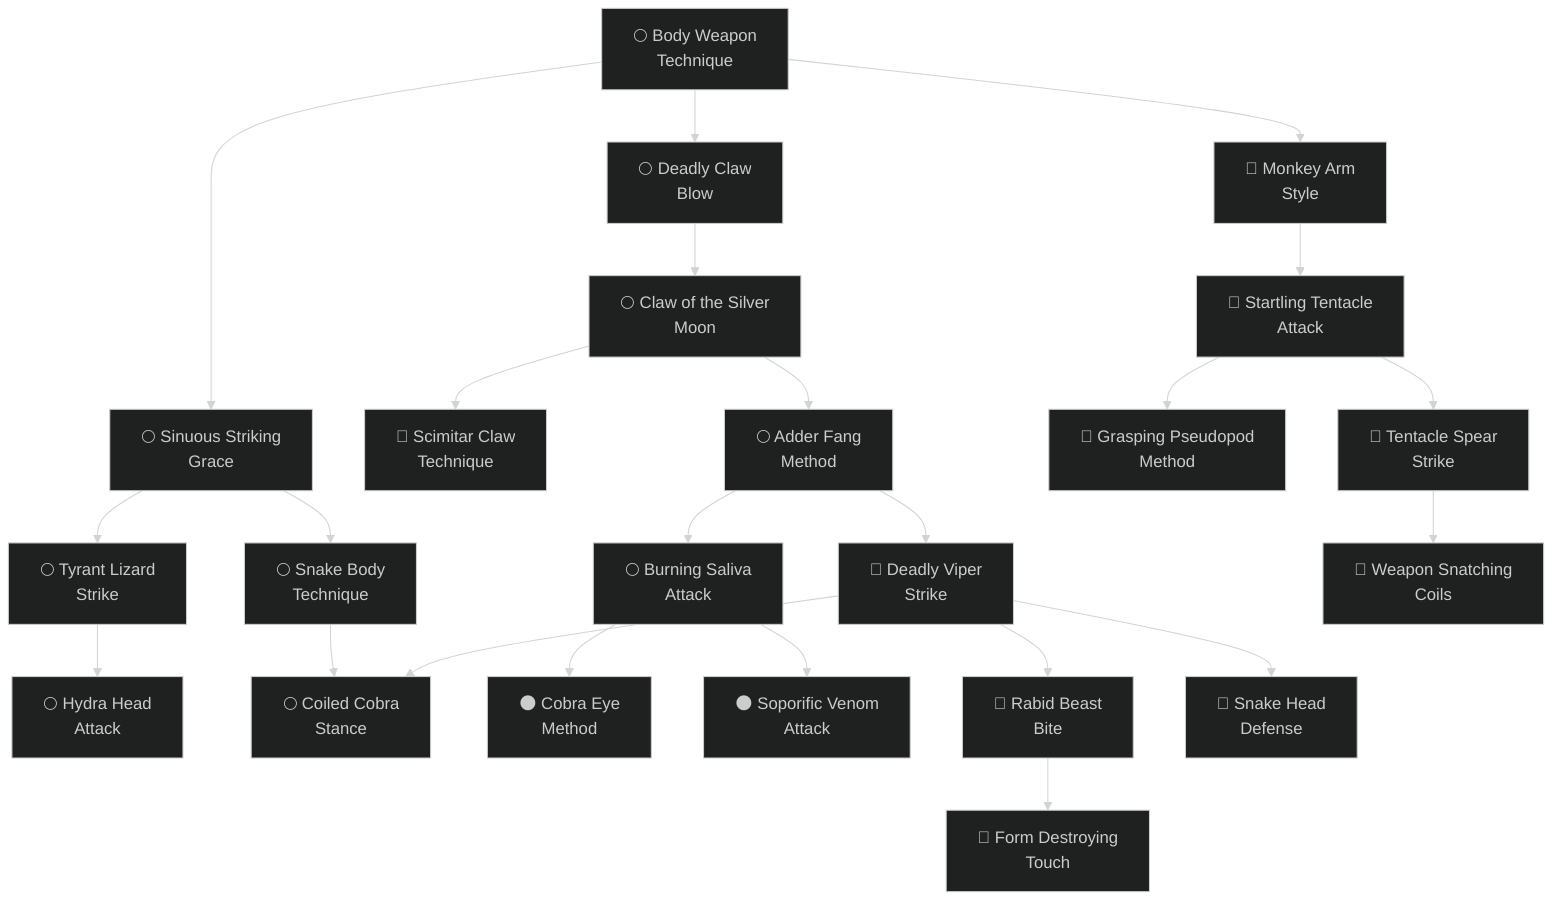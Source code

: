 ---
config:
  theme: dark
  maxTextSize: 90000

---
flowchart TD

    body_weapon_technique[🌕 Body Weapon<br>Technique]
    click body_weapon_technique callback "
        Body Weapon Technique<br>
        <br>
        Cost: 1 mote<br>
        Duration: Instant<br>
        Type: Supplemental<br>
        Minimum Strength: 1<br>
        Minimum Essence: 1<br>
        Prerequisite Charms: None<br>
        <br>
        A Lunar may use this Charm to enhance his unarmed-combat
        abilities, making his blows more deadly
        by focusing Essence into his limbs. Rather than inflicting
        bashing damage when executing a single unarmed Brawl
        or Martial Arts attack (not a wrestling maneuver), his
        blow causes lethal damage.
        "

    sinuous_striking_grace[🌕 Sinuous Striking<br>Grace]
    body_weapon_technique --> sinuous_striking_grace
    click sinuous_striking_grace callback "
        Sinuous Striking Grace<br>
        <br>
        Cost: 1 mote per + 1 initiative<br>
        Duration: Instant<br>
        Type: Reflexive<br>
        Minimum Dexterity: 1<br>
        Minimum Essence: 1<br>
        Prerequisite Charms: Body Weapon Technique<br>
        <br>
        The Lunar uses the Sinuous Striking Grace Charm
        to guide his actions, allowing Essence flows to suggest the
        likely actions of allies and enemies alike. When rolling
        initiative, the Lunar may spend motes of Essence to
        improve his initiative rating, 1 mote buying a +1 modifier
        to a maximum of the Lunar's Dexterity score.
        "

    tyrant_lizard_strike[🌕 Tyrant Lizard<br>Strike]
    sinuous_striking_grace --> tyrant_lizard_strike
    click tyrant_lizard_strike callback "
        Tyrant Lizard Strike<br>
        <br>
        Cost: 1 mote per die<br>
        Duration: Instant<br>
        Type: Supplemental<br>
        Minimum Dexterity: 2<br>
        Minimum Essence: 1<br>
        Prerequisite Charms: Sinuous Striking Grace<br>
        <br>
        By means of this Charm, a Lunar can instinctively
        perceive the flows of Essence in his target, using the
        victim's intentions to easily guide the Exalt's blows
        through the enemy's defenses, making the Lunar's claws
        and teeth incredibly accurate. For each mote of Essence
        spent on this Charm, the Lunar gains an additional
        attack die on a single unarmed Brawl or Martial Arts
        attack. These bonus dice may not exceed the character's
        Dexterity.
        "

    hydra_head_attack[🌕 Hydra Head<br>Attack]
    tyrant_lizard_strike --> hydra_head_attack
    click hydra_head_attack callback "
        Hydra Head Attack<br>
        <br>
        Cost: 3 motes per attack, 1 Willpower<br>
        Duration: Instant<br>
        Type: Extra action<br>
        Minimum Dexterity: 3<br>
        Minimum Essence: 1<br>
        Prerequisite Charms: Tyrant Lizard Strike<br>
        <br>
        A skilled Lunar can use Essence to enhance his
        reactions, giving him preternatural reflexes and allowing
        him to attack multiple times in a turn. For every 3 motes
        of Essence spent activating this Charm, the Lunar gains
        an additional unarmed Brawl or Martial Arts attack. A
        Lunar can buy no more extra actions than his permanent
        Essence, nor more than (the initiative on which he
        activated this Charm + 3, rounded down). This normally
        means (the character's initiative + 3), but Lunars who
        hold their action and then invoke this Charm may lose
        their ability to make many extra actions.
        "

    snake_body_technique[🌕 Snake Body<br>Technique]
    sinuous_striking_grace --> snake_body_technique
    click snake_body_technique callback "
        Snake Body Technique<br>
        <br>
        Cost: 5 motes<br>
        Duration: Instant<br>
        Type: Reflexive<br>
        Minimum Dexterity: 3<br>
        Minimum Essence: 2<br>
        Prerequisite Charms: Sinuous Striking Grace<br>
        <br>
        By utilizing the sinuous movements of a snake, the
        Lunar can use a civilized enemy's strengths against him.
        When attacked by a Melee or Martial Arts attack but
        before damage is rolled, the Exalt's player can make a
        reflexive Dexterity + Dodge roll against a difficulty equal
        to the number of successes rolled on the attack. If the roll
        succeeds, any damage from the attack is applied to the
        attacker instead of the Lunar, with extra successes by the
        Lunar increasing the number of damage dice. Even if the
        Exalt fails to reflect the attack, Lunar's successes on the
        Dexterity + Dodge roll still reduce the attack's successes
        normally. The Snake Body Technique is a form of dodge
        and cannot be used against undodgeable attacks, nor can
        it be used to avoid counterattack-type effects.
        "

    coiled_cobra_stance[🌕 Coiled Cobra<br>Stance]
    snake_body_technique --> coiled_cobra_stance
    deadly_viper_strike --> coiled_cobra_stance
    click coiled_cobra_stance callback "
        Coiled Cobra Stance<br>
        <br>
        Cost: 5 motes<br>
        Duration: Variable<br>
        Type: Supplemental<br>
        Minimum Dexterity: 3<br>
        Minimum Essence: 2<br>
        Prerequisite Charms: Snake Body Technique, Deadly Viper Strike<br>
        <br>
        By holding his body in anticipation of the opponent's
        actions, a Lunar using this Charm can ready a devastating
        blow against his foe, timing that blow with deadly
        precision. The Lunar activates the Charm before rolling
        initiative and chooses a self-inflicted initiative penalty.
        For every point of penalty on the initiative roll, the
        Lunar gains a bonus die to his attack roll. This bonus
        cannot exceed the Lunar's Dexterity, counts against the
        Exalted's Dexterity Charm dice and only applies during
        turns when the character plans to make Brawl or Martial
        Arts attacks. If the Lunar does not attack in the turn in
        which the Charm is activated, the advantages of the
        Coiled Cobra Stance are lost. If the Lunar full dodges or
        aborts to a parry, the effects of the Charm are lost. Coiled
        Cobra Stance cannot be used in a Combo with Charms
        that grant extra actions. A character cannot split his dice
        pool in a turn when he uses the Coiled Cobra Stance.<br>
        For Example: After the first turn of combat, Kajeha
        Lef knows she is faster than her opponent does and opts
        to use the Coiled Cobra Stance. Kajeha is in hybrid form
        and has a Dexterity of 6 but opts to delay her initiative
        by only 5 points rather than risk the opponent acting
        first. In the second turn of combat, her initiative score is
        14 (reduced to 9), while her opponent gets a 7 total.
        Kajeha still acts first, but her use of the Coiled Cobra
        Stance adds 5 dice to her attack pool.
        "

    deadly_claw_blow[🌕 Deadly Claw<br>Blow]
    body_weapon_technique --> deadly_claw_blow
    click deadly_claw_blow callback "
        Deadly Claw Blow<br>
        <br>
        Cost: 2 motes per success<br>
        Duration: Instant<br>
        Type: Reflexive<br>
        Minimum Dexterity: 2<br>
        Minimum Essence: 1<br>
        Prerequisite Charms: Body Weapon Technique<br>
        <br>
        This Charm allows the Lunar to harness his bestial
        prowess to become a killing machine. He becomes instinctively
        aware of an opponent's weak spots and how to
        exploit them, allowing him to target his attacks to
        maximum effect. He may spend Essence to turn his
        Dexterity dice into automatic successes when making a
        single unarmed Brawl or Martial Arts attack. The dice
        converted into automatic successes are not rolled as part
        of his dice pool but the remaining dice (including Ability
        dice and any Attribute dice not converted to successes)
        are rolled normally. Each Attribute die converted costs
        2 motes of Essence. The precision of the Deadly Claw
        Blow allows the Lunar to harm beings not wholly in the
        material world, allowing him to target spirits even if they
        are dematerialized.<br>
        For Example: Swims in Shadows uses Deadly Claw
        Blow to enhance his abilities in combat with the Fair Folk. His
        player spends 6 motes of Swims in Shadows' Essence to
        convert his 3 Dexterity dice into automatic successes, then
        rolls the four dice of his Brawl Ability to see if he can increase
        this number. He rolls 3, 4, 8 and 1, adding one additional
        success, for a total of four successes.
        "

    claw_of_the_silver_moon[🌕 Claw of the Silver<br>Moon]
    deadly_claw_blow --> claw_of_the_silver_moon
    click claw_of_the_silver_moon callback "
        Claw of the Silver Moon<br>
        <br>
        Cost: 4 motes<br>
        Duration: Instant<br>
        Type: Simple<br>
        Minimum Stamina: 2<br>
        Minimum Essence: 1<br>
        Prerequisite Charms: Deadly Claw Blow<br>
        <br>
        Using this technique, the Lunar temporarily trans-
        forms his claws and fangs into moonsilver, drastically
        improving his combat abilities. When using the Charm,
        the Lunar may make unarmed claw attacks with his Brawl
        or Martial Arts at Spd +6, Acc +1, Dmg +3L, Pry +1. He
        may make unarmed bite attacks with those Abilities at
        Spd +0, Acc + 2, Dmg +5L, Pry +0. Claws of the Silver
        Moon can harm spirits even if they are dematerialized
        and Charms that enhance moonsilver weapons may be
        used in conjunction with Claws of the Silver Moon.
        "

    scimitar_claw_technique[🌙 Scimitar Claw<br>Technique]
    claw_of_the_silver_moon --> scimitar_claw_technique
    click scimitar_claw_technique callback "
        Scimitar Claw Technique<br>
        <br>
        Cost: 5 motes, 1 Willpower<br>
        Duration: One scene<br>
        Type: Simple<br>
        Minimum Manipulation: 3<br>
        Minimum Essence: 2<br>
        Prerequisite Charms: Claws of the Silver Moon<br>
        <br>
        Focusing Essence in his claws and teeth, not only does
        the Lunar transform his claws and teeth into moonsilver,
        but he also enlarges and reshapes them into vicious rending
        weapons, well capable of disemboweling an ill-prepared
        foe. When using the Charm, the Lunar's claw attacks are
        Spd +6, Acc +4, Dmg +5L, Pry +4. The Lunar's bite attacks
        are Spd +3, Acc +2, Dmg +8L, Pry +0. Charms that
        enhance moonsilver weapons may be used in conjunction
        with the Scimitar Claw Technique. Claws created
        with the Scimitar Claw Technique can harm dematerialized
        spirits.
        "

    adder_fang_method[🌕 Adder Fang<br>Method]
    claw_of_the_silver_moon --> adder_fang_method
    click adder_fang_method callback "
        Adder Fang Method<br>
        <br>
        Cost: 3 motes<br>
        Duration: Instant<br>
        Type: Supplemental<br>
        Minimum Stamina: 3<br>
        Minimum Essence: 2<br>
        Prerequisite Charms: Claws of the Silver Moon<br>
        <br>
        Lunars who know the Adder Fang Method can
        enhance their attacks with venom. The Charm momentarily
        creates poison generating glands or ducts,
        releasing toxins whenever the Lunar successfully
        makes an unarmed Brawl or Martial Arts bite attack.
        In addition to the normal damage of the attack, if the
        target takes damage, she suffers an additional number
        of dice of lethal damage equal to the Stamina +
        Essence of the Lunar. This damage is soaked separately
        and does not add extra successes. However, it
        ignores the target's armor — only Stamina and other
        natural soak apply.
        "

    burning_saliva_attack[🌕 Burning Saliva<br>Attack]
    adder_fang_method --> burning_saliva_attack
    click burning_saliva_attack callback "
        Burning Saliva Attack<br>
        <br>
        Cost: 3 motes<br>
        Duration: Instant<br>
        Type: Simple<br>
        Minimum Dexterity: 4<br>
        Minimum Essence: 2<br>
        Prerequisite Charms: Adder Fang Method<br>
        <br>
        Using this Charm, a Lunar channels Essence
        into his digestive system, momentarily transforming
        his stomach acids into a lethal weapon. He can spit
        this corrosive phlegm at a target within 10 yards. The
        attack uses Dexterity + Thrown or Athletics with a -
        1 accuracy modifier. The opponent may dodge but
        not parry. The attack inflicts 8L + extra successes.
        The Burning Saliva Attack continues to harm the
        opponent each turn until it is washed off or otherwise
        removed. Scraping the acid off requires a Dexterity +
        Athletics roll and is not a reflexive action - the
        victim or one of his associates must use a dice action
        to do so, though she need not roll.<br>
        Rather than directly attacking an enemy with
        his acid saliva, the Lunar can target the opponent's
        weapon. The accuracy of such attacks is -2, and
        rather than the opponent soaking the damage, her
        weapon must do so. Its soak is equal to its damage
        value (so a straight sword that inflicts +3L has a soak
        of 3). Roll unsoaked damage dice normally, and every
        two successes reduce the weapon's damage value by
        one. If the weapon's damage reaches 0, the weapon is
        rendered useless. The acid continues to harm the
        weapon until it is removed, which requires a non-reflexive
        Dexterity + Athletics action, though the player of
        the character removing the acid need not actually roll.
        Such an attack doesn't affect weapons made of the Five
        Magical Materials.
        "

    cobra_eye_method[🌑 Cobra Eye<br>Method]
    burning_saliva_attack --> cobra_eye_method
    click cobra_eye_method callback "
        Cobra Eye Method<br>
        <br>
        Cost: 4 motes<br>
        Duration: Instant<br>
        Type: Simple<br>
        Minimum Intelligence: 5<br>
        Minimum Essence: 3<br>
        Prerequisite Charms: Burning Saliva Attack<br>
        <br>
        A sufficiently skilled Lunar can adjust the lethality
        of his acid saliva, adjusting its damage and efficacy to
        meet specific requirements. One such alternative is to
        reduce the damage of the attack in favor of more precise
        targeting of the attack. A Lunar may attack as per the
        Burning Saliva Attack (range 10 yards, accuracy - 1,
        damage 8L + extra successes, opponent may not parry),
        and if the attack is successful, his player rolls damage
        normally. However, as well as inflicting health levels of
        damage, such an attack can reduces of the target's
        Physical Attributes (Strength, Dexterity and Stamina),
        his Appearance or his Perception. After rolling for
        damage, the Lunar may sacrifice a health level of
        damage to reduce one of the target's Physical Attributes,
        his Appearance or his Perception by one dot.
        An Attribute cannot be reduced below 1 with this
        Charm. An Exalt requires a week of healing to recover
        each Attribute point lost, but such injuries are permanent
        if inflicted on mortals.
        "

    soporific_venom_attack[🌑 Soporific Venom<br>Attack]
    burning_saliva_attack --> soporific_venom_attack
    click soporific_venom_attack callback "
        Soporific Venom Attack<br>
        <br>
        Cost: 6 motes<br>
        Duration: Instant<br>
        Type: Simple<br>
        Minimum Wits: 3<br>
        Minimum Essence: 2<br>
        Prerequisite Charms: Burning Saliva Attack<br>
        <br>
        By adjusting the composition of his saliva, the
        Lunar can transform the Burning Saliva Attack from
        an agonizing assault into a means of subduing a foe.
        The Soporific Venom Attack functions as per the
        Burning Saliva Attack, attacking at - 1 accuracy at a
        range of 10 yards. However, the damage it inflicts is
        14B + extra successes. The target may be rendered
        insensate in two ways: He may sustain sufficient bashing
        damage to render him incapacitated, or the toxin
        may shock him into unconsciousness. The latter may
        happen if the number of bashing health levels inflicted
        by a single attack after damage is rolled exceeds
        the target's Stamina Attribute. If it does, the target's
        player must make a reflexive Stamina + Endurance
        roll against a difficulty equal to the Lunar's Essence. If
        the defender succeeds, he simply takes the bashing
        damage from the attack. Otherwise, he is immediately
        rendered unconscious for a number of minutes equal
        to the Lunar's Stamina + Essence.
        "

    deadly_viper_strike[🌙 Deadly Viper<br>Strike]
    adder_fang_method --> deadly_viper_strike
    click deadly_viper_strike callback "
        Deadly Viper Strike<br>
        <br>
        Cost: 8 motes, 1 Willpower<br>
        Duration: Instant<br>
        Type: Supplemental<br>
        Minimum Manipulation: 3<br>
        Minimum Essence: 2<br>
        Prerequisite Charms: Adder Fang Method<br>
        <br>
        The Deadly Viper Strike allows the Lunar to create
        and use a more toxic variant of the venom in the Adder
        Fang Method. This Charm must be used as part of an
        unarmed Brawl or Martial Arts attack. In addition to
        the normal attack damage, the venom injected into the
        target causes injury and pain, though the immediate
        damage is less than for the Adder Fang Method toxin.
        Instead, if the Lunar's attack was successful and does
        damage, the victim's player must roll Stamina + Endurance
        against a difficulty equal to the Lunar's Essence. If
        the roll fails, the target suffers an automatic level of
        lethal damage, and his player must roll again (at the
        same difficulty) next turn. Success indicates that the
        target sustains no injury, and any additional successes
        reduce the difficulty of resisting next turn. If the difficulty
        is reduced to 0, the poison is no longer effective.
        A botch indicates that the target suffers two automatic
        levels of lethal damage, and the difficulty of resisting
        next turn increases by one.
        "

    rabid_beast_bite[🌙 Rabid Beast<br>Bite]
    deadly_viper_strike --> rabid_beast_bite
    click rabid_beast_bite callback "
        Rabid Beast Bite<br>
        <br>
        Cost: 3 motes<br>
        Duration: Instant<br>
        Type: Supplemental<br>
        Minimum Charisma: 3<br>
        Minimum Essence: 3<br>
        Prerequisite Charms: Deadly Viper Strike<br>
        <br>
        Fists, fangs and talons are only the most obvious
        components of a Lunar's arsenal. Using the Rabid Beast
        Bite, a Lunar Exalt can focus tainted traces of Essence
        into an injury, no matter how insignificant. Any wounds
        caused by a Brawl or Martial Arts attack supplemented
        by Rabid Beast Bite are likely to become infected, even
        if the attack inflicted only bashing damage.<br>
        Players must make a roll for their characters to
        avoid infection on any injury caused by such an
        attack. Wounds that would normally have a chance of
        infection (those inflicting lethal or aggravated damage)
        increase the difficulty of the roll to avoid infection
        by the Lunar's Essence, and rolls for the unExalted to
        recover from the infection are also increased by the
        Lunar's Essence. The difficulty of avoiding infection
        from bashing damage is 1. The cost of this Charm must
        be paid before the Lunar makes his attack roll. Using
        the Rabid Beast Bite on another Lunar is considered
        a sign of great disrespect.
        "

    form_destroying_touch[🌙 Form Destroying<br>Touch]
    rabid_beast_bite --> form_destroying_touch
    click form_destroying_touch callback "
        Form Destroying Touch<br>
        <br>
        Cost: 10 motes, 1 Willpower<br>
        Duration: Instant<br>
        Type: Supplemental<br>
        Minimum Charisma: 4<br>
        Minimum Essence: 4<br>
        Prerequisite Charms: Rabid Beast Bite<br>
        <br>
        Some Lunars regard rending an opponent's body as
        too swift a punishment for whatever her offense has been
        and seek to prolong the agony and distress of their
        opponent. By means of the Form-Destroying Touch, the
        Lunar uses his protean abilities to disrupt the body of his
        opponent. The effects are weak at first but persist, with
        increasing effectiveness. If the technique is successful,
        wild mutations spring up on the victim's body, slowly
        consuming and warping her form until nothing is left but
        a shapeless mass.<br>
        The Form-Destroying Touch must be activated
        before the Lunar makes an unarmed Brawl or Martial
        Arts attack. The Charm has no effect unless the Exalt
        gets at least one success on his attack roll — if the attack
        roll fails or if the target blocks or dodges the attack, the
        Charm has no effect, and the motes and Willpower are
        lost. However, if the attack lands, the Lunar's player
        rolls damage dice as normal — which the target cannot
        soak - though no actual damage is recorded on the
        target's health levels. Instead, if the successes inflicted
        by the attack equal or exceed the target's Stamina, the
        Lunar has implanted part of his protean power in the
        victim, with potentially devastating consequences. If
        the phantom damage does not exceed the victim's
        Stamina, the Charm dissipates with no lasting effect.<br>
        The target of a successful Form-Destroying Touch
        suffers no ill effects for the first day after she has been
        attacked, though the corrupt Essence is already at
        work. Each day after the first, anomalies begin to
        emerge, and the target must attempt to resist the
        corruption (roll Stamina + Endurance against a difficulty
        equal to the Lunar's Essence). If the roll succeeds,
        she resists ill effects for that day. If the roll fails, she
        suffers aggravated damage; the first time this happens,
        the damage is a single die, but it increases to two dice
        the second time the roll fails, three the third, and so
        forth, as the contagion continues to spread its mutations
        and damage. These damage dice are rolled
        normally. If the number of contagion-inflicted aggravated
        health levels of damage exceeds the victim's
        Essence + Stamina, the victim's body looses cohesion,
        and she dies, transmuted into a chaotic jumble of
        mutated organs and protoplasmic sludge.<br>
        Form-Destroying Touch cannot be used on those
        immune to shapeshifting (such as Lunars) or where a
        Charm or sorcery prevents the Lunar from touching his
        victim or shields the target from Wyld mutation. Mortal
        medicine is powerless to cure the Form-Destroying Touch,
        though Charms such as Bodily Regeneration Prana can
        negate the effect of Form-Destroying Touch if they cure
        all the aggravated damage from the character's health
        track. Disease-curing Charms and magical remedies do
        nothing unless they are of incredible power (the legendary
        Panacea Pipe might cure an afflicted character, for
        example). The notable exception is the cure-all Sweet
        Cordial (see Exalted, p. 336, which allows the victim's
        player a regular Stamina + Resistance roll at difficulty 1
        to defeat the infection.
        "

    snake_head_defense[🌙 Snake Head<br>Defense]
    deadly_viper_strike --> snake_head_defense
    click snake_head_defense callback "
        Snake Head Defense<br>
        <br>
        Cost: 6 motes<br>
        Duration: Indefinite<br>
        Type: Simple<br>
        Minimum Charisma: 3<br>
        Minimum Essence: 4<br>
        Prerequisite Charms: Deadly Viper Strike<br>
        <br>
        Using this Charm, a Lunar can fashion part of his
        body — usually the hair or a tail — into the form of a
        venomous snake or snakes. If doesn't matter if the Lunar
        has one large snake or many smaller ones, the effect is the
        same. These snake-buds act pseudo-independently of
        the Lunar. Though limited in reach to half the Lunar's
        Essence in yards (rounded down), the snakes can attack
        independently of the character. The snake or snakes
        attack targets of the Exalt's player's choosing and act on
        the Lunar's initiative. The snake-extensions fight with
        half (round down, minimum 1) the Lunar's Attribute
        and Ability scores and do Strength + 1L base damage.
        They act once per turn but can split their dice pool
        normally. Though lacking the raw strength of the Exalt,
        a serpent's bite is venomous, acting in the same manner
        as the Deadly Viper Strike (see above). However, the
        venom is less than the Lunar's own, and the victim's
        player need only roll Stamina + Endurance against a
        difficulty equal to half the Lunar's Essence (rounded
        down, minimum 1).<br>
        A snake may be attacked independently of the
        Lunar and has 3 health levels: -1, -2 and -4. A fourth
        point of damage &quot;kills&quot; or disables the snake. These
        wounds do not affect the Lunar while the snake remains
        in existence, but if he chooses to discontinue the
        Charm, half (round up) of any wounds suffered by the
        character's ophidian offshoots transfer to the Exalt.
        Damaged snakes heal at the same rate as an Exalt (not
        as fast as the Lunar using the Charm); dead snakes do
        not heal. While a snake remains &quot;alive,&quot; a Lunar Exalted
        cannot be subjected to an unanticipated attack by
        a visible foe. The snakes cannot parry or dodge, but a
        Lunar whose snake-extensions are attacked can parry or
        dodge the attack as if it was against the Lunar himself.
        A Lunar cannot use this Charm more than once at a
        time on himself.
        "

    monkey_arm_style[🌙 Monkey Arm<br>Style]
    body_weapon_technique --> monkey_arm_style
    click monkey_arm_style callback "
        Monkey Arm Style<br>
        <br>
        Cost: 2 motes<br>
        Duration: Instant<br>
        Type: Reflexive<br>
        Minimum Manipulation: 2<br>
        Minimum Essence: 1<br>
        Prerequisite Charms: Body Weapon Technique<br>
        <br>
        Ordinarily, a Lunar can only attack targets within
        arm's reach. The Monkey Arm Style allows the Lunar to surprise
        his opponents by extending his reach by a number of yards equal to his
        Essence. The Charm causes one or both of the Lunar's
        arms to elongate, reshaping bone and muscle to create a
        long, sinuous limb that, despite its snake-like appearance,
        remains fully functional. The hand can grasp objects or targets
        but lacks the finesse required to wield a weapon
        effectively. The Monkey Arm Style can be used on its own to
        extend the Lunar's reach for an instant, but it is most commonly
        used as part of a Brawl or Martial Arts attack, allowing
        the character to make unarmed attacks or wrestling
        maneuvers at a distance equal to his Essence in yards.
        "

    startling_tentacle_attack[🌙 Startling Tentacle<br>Attack]
    monkey_arm_style --> startling_tentacle_attack
    click startling_tentacle_attack callback "
        Startling Tentacle Attack<br>
        <br>
        Cost: 3 motes per attack<br>
        Duration: Instant<br>
        Type: Extra action<br>
        Minimum Manipulation: 2<br>
        Minimum Essence: 1<br>
        Prerequisite Charms: Monkey Arm Style<br>
        <br>
        This Charm allows the Lunar to pour Essence into one
        of his limbs, which splits into
        multiple, writhing tentacles. Anything held in that
        limb is dropped, and while the Exalted's natural weaponry
        functions as normal, the damage is always converted
        to bashing before it is applied to the target. Each of the
        tentacles is capable of making a separate attack at the
        Lunar's full Dexterity + Brawl or Martial Arts dice,
        although all must attack the same target within a
        number of yards equal to twice the Lunar's Essence. If
        the defender dodges, make one roll and apply it to all
        attacks. However, parry attempts must be made against
        each attack. The tentacles re-form into the original
        limb after the attacks are made. The Exalted cannot
        create more tentacles than his permanent Essence.
        "

    grasping_pseudopod_method[🌙 Grasping Pseudopod<br>Method]
    startling_tentacle_attack --> grasping_pseudopod_method
    click grasping_pseudopod_method callback "
        Grasping Pseudopod Method<br>
        <br>
        Cost: 5 motes<br>
        Duration: Until attack ends<br>
        Type: Supplemental<br>
        Minimum Manipulation: 3<br>
        Minimum Essence: 2<br>
        Prerequisite Charms: Startling Tentacle Attack<br>
        <br>
        Using this Charm, the Lunar shapes one of his limbs
        into a single, powerful tentacle that allows the Lunar to
        make clinch, hold and throw attacks out to a number of
        yards equal to twice his Essence (per the rules on pages
        239 and 240 of Exalted). If the Lunar's player botches his
        attack roll or if the target gets five more successes than
        the Lunar in any contest related to the wrestling, the
        Lunar's player must make a reflexive Wits + Athletics
        roll or have his character thrown toward the target and
        suffer the effects of knockdown.
        "

    tentacle_spear_strike[🌙 Tentacle Spear<br>Strike]
    startling_tentacle_attack --> tentacle_spear_strike
    click tentacle_spear_strike callback "
        Tentacle Spear Strike<br>
        <br>
        Cost: 4 or 5 motes per tentacle<br>
        Duration: Instant<br>
        Type: Extra Action<br>
        Minimum Manipulation: 4<br>
        Minimum Essence: 3<br>
        Prerequisite Charms: Startling Tentacle Attack<br>
        <br>
        By increasing the amount of Essence he commits
        when creating tentacles, the Lunar can strike at targets
        further away, allowing him to make hand-to-hand at-
        tacks at incredible range. The Lunar can make a number
        of tentacle attacks up to his permanent Essence, and
        each tentacle may make a separate attack at the Lunar's
        full Dexterity + Brawl or Martial Arts. A tentacle does
        damage as if it were a normal unarmed attack by the
        Lunar. Each tentacle may attack the same target, or they
        may attack different victims, but each defender must be
        in sight and within a number of yards of the Lunar equal
        to (the Lunar's Essence x 10). Roll each attack sepa-
        rately, but if the target parries or dodges the attack, make
        one roll and apply it to all attacks directed against him.
        As a result, the Lunar's opponent may avoid some none,
        some or all of the tentacles. The tentacles re-form into
        the original limb immediately after the attacks are made.
        The cost of the Charm is 4 motes per tentacle if all are
        directed at a single target, or 5 motes per tentacle if the
        attacks are targeted at multiple foes.
        "

    weapon_snatching_coils[🌙 Weapon Snatching<br>Coils]
    tentacle_spear_strike --> weapon_snatching_coils
    click weapon_snatching_coils callback "
        Weapon Snatching Coils<br>
        <br>
        Cost: 4 motes per tentacle, 1 Willpower<br>
        Duration: Instant<br>
        Type: Simple<br>
        Minimum Manipulation: 4<br>
        Minimum Essence: 3<br>
        Prerequisite Charms: Tentacle-Spear Strike<br>
        <br>
        By directing his pseudopodia at an opponent's
        weapon, the Lunar can use the multiplicity of the
        tentacles and their speed and reach to foil the
        opponent's attacks. The maximum number and reach
        of the tentacles is as per the Tentacle-Spear Strike
        (Essence x 10 in yards, no more than Essence tentacles),
        but rather than rolling Dexterity + Brawl, the
        Lunar's player rolls Strength + Brawl, adding 1 die for
        each tentacle formed. The opponent may seek to parry
        or dodge the attack, but if the number of successes
        remaining after defense still exceeds the target's Dexterity,
        she is disarmed. Weapon-Snatching Coils do
        not inflict damage on the target, and the attack cannot
        be split between multiple foes.
        "